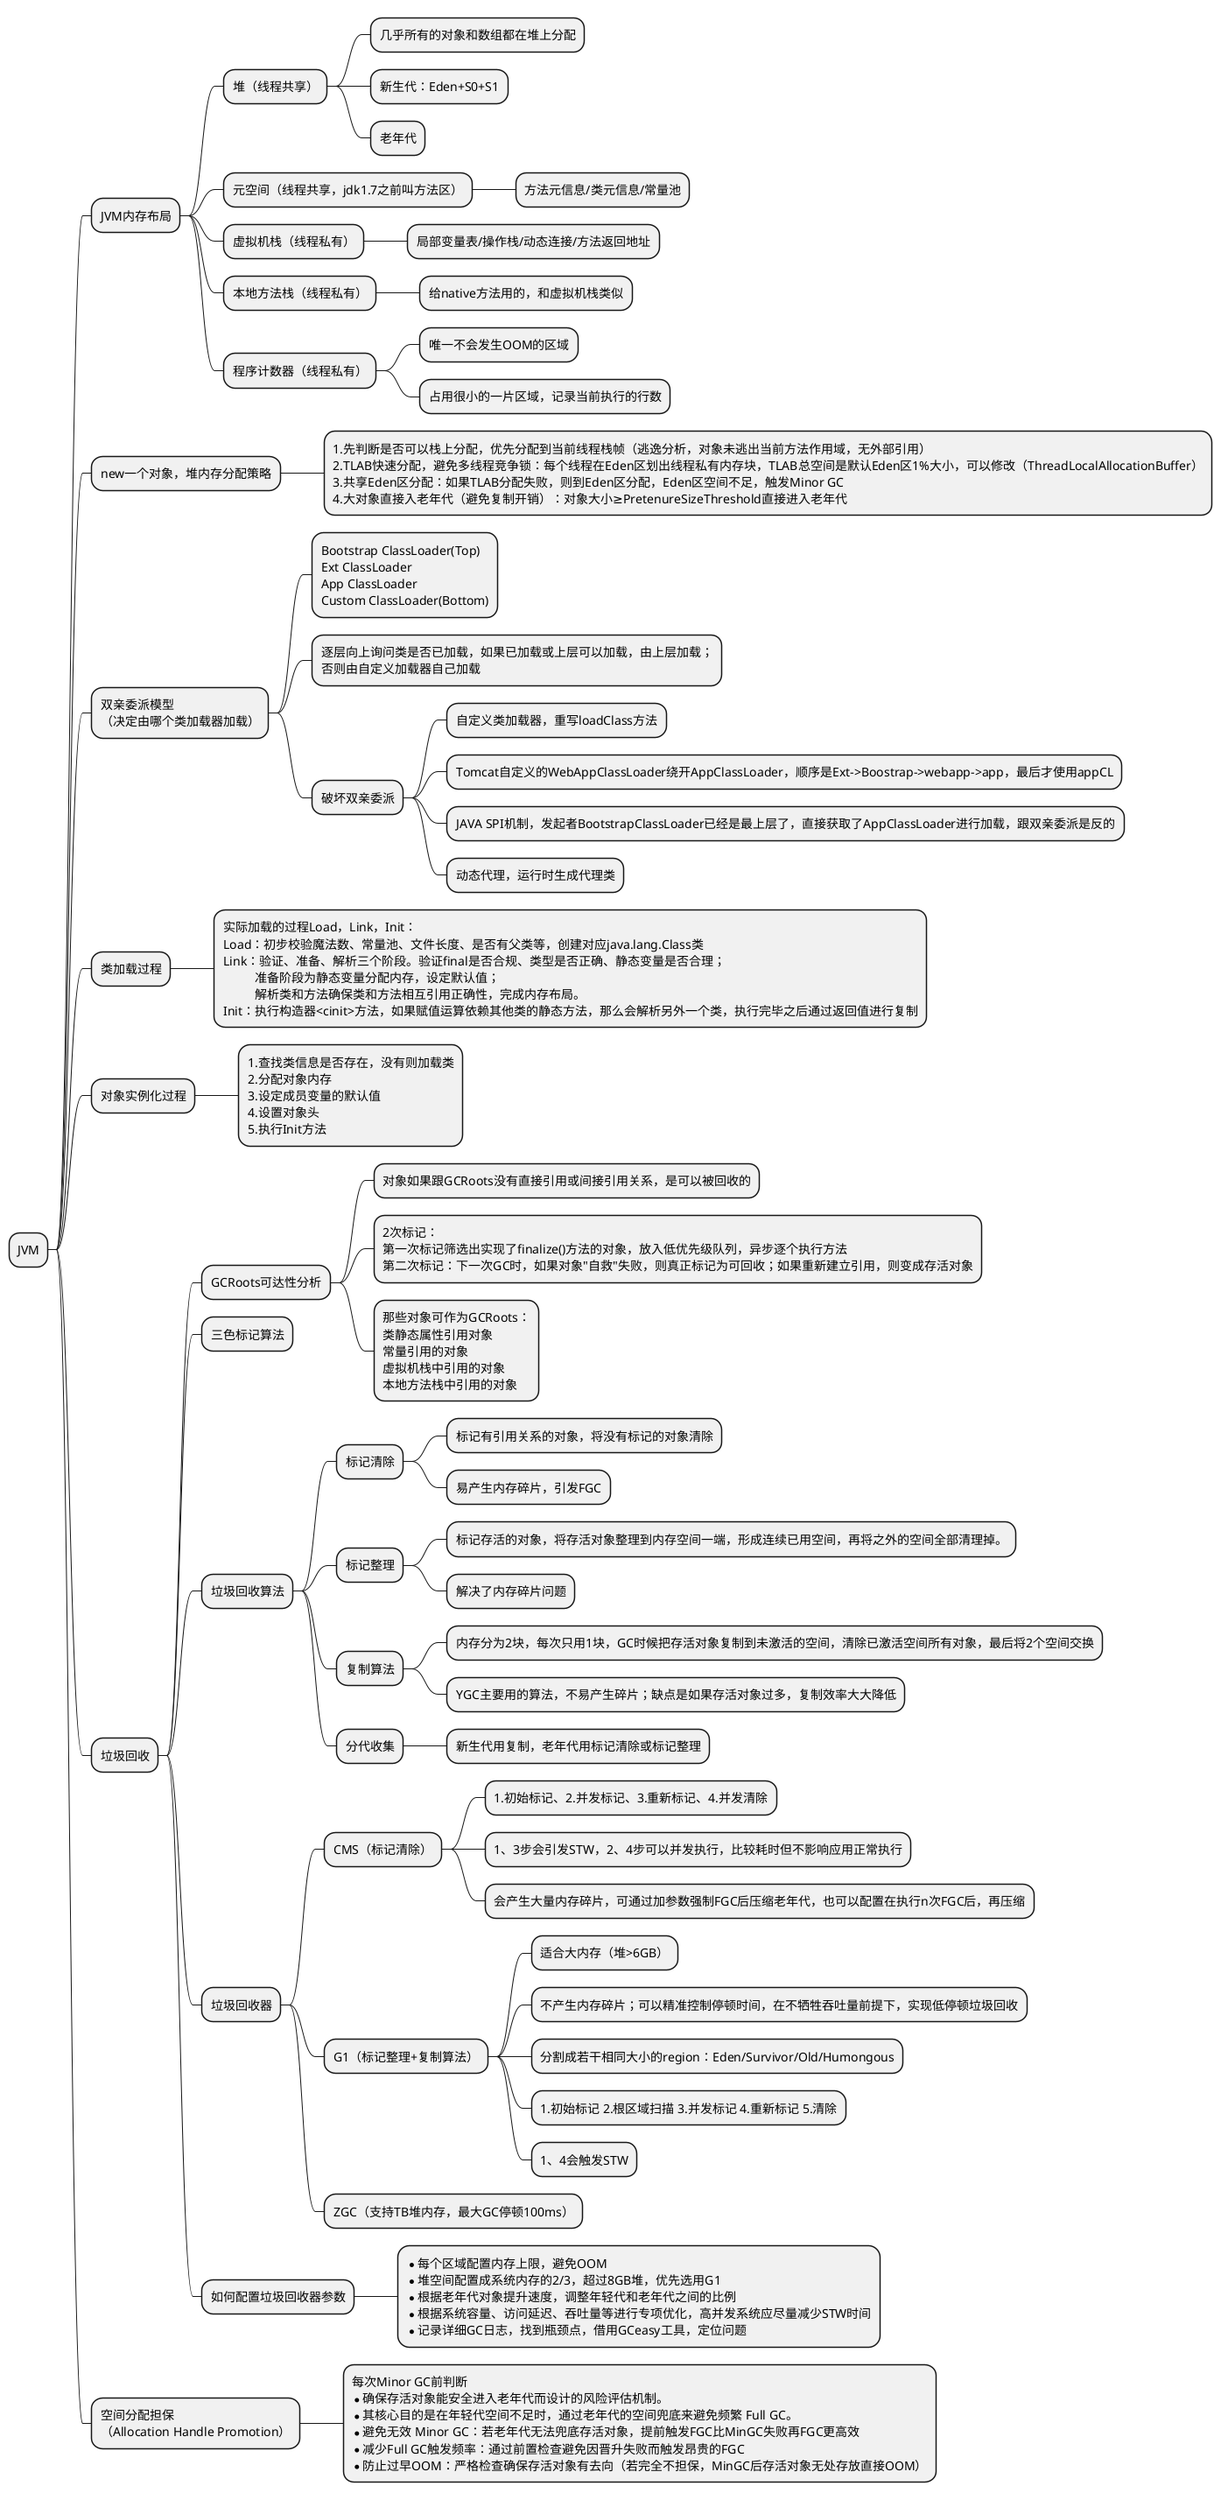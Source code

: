 @startmindmap
'https://plantuml.com/mindmap-diagram

* JVM
** JVM内存布局
*** 堆（线程共享）
**** 几乎所有的对象和数组都在堆上分配
**** 新生代：Eden+S0+S1
**** 老年代
*** 元空间（线程共享，jdk1.7之前叫方法区）
**** 方法元信息/类元信息/常量池
*** 虚拟机栈（线程私有）
**** 局部变量表/操作栈/动态连接/方法返回地址
*** 本地方法栈（线程私有）
**** 给native方法用的，和虚拟机栈类似
*** 程序计数器（线程私有）
**** 唯一不会发生OOM的区域
**** 占用很小的一片区域，记录当前执行的行数

** new一个对象，堆内存分配策略
***:1.先判断是否可以栈上分配，优先分配到当前线程栈帧（逃逸分析，对象未逃出当前方法作用域，无外部引用）
2.TLAB快速分配，避免多线程竞争锁：每个线程在Eden区划出线程私有内存块，TLAB总空间是默认Eden区1%大小，可以修改（ThreadLocalAllocationBuffer）
3.共享Eden区分配：如果TLAB分配失败，则到Eden区分配，Eden区空间不足，触发Minor GC
4.大对象直接入老年代（避免复制开销）：对象大小≥PretenureSizeThreshold直接进入老年代;

** 双亲委派模型\n（决定由哪个类加载器加载）
***:Bootstrap ClassLoader(Top)
Ext ClassLoader
App ClassLoader
Custom ClassLoader(Bottom);
***:逐层向上询问类是否已加载，如果已加载或上层可以加载，由上层加载；
否则由自定义加载器自己加载;
*** 破坏双亲委派
**** 自定义类加载器，重写loadClass方法
**** Tomcat自定义的WebAppClassLoader绕开AppClassLoader，顺序是Ext->Boostrap->webapp->app，最后才使用appCL
**** JAVA SPI机制，发起者BootstrapClassLoader已经是最上层了，直接获取了AppClassLoader进行加载，跟双亲委派是反的
**** 动态代理，运行时生成代理类

** 类加载过程
***:实际加载的过程Load，Link，Init：
Load：初步校验魔法数、常量池、文件长度、是否有父类等，创建对应java.lang.Class类
Link：验证、准备、解析三个阶段。验证final是否合规、类型是否正确、静态变量是否合理；
          准备阶段为静态变量分配内存，设定默认值；
          解析类和方法确保类和方法相互引用正确性，完成内存布局。
Init：执行构造器<cinit>方法，如果赋值运算依赖其他类的静态方法，那么会解析另外一个类，执行完毕之后通过返回值进行复制;




** 对象实例化过程
***:1.查找类信息是否存在，没有则加载类
2.分配对象内存
3.设定成员变量的默认值
4.设置对象头
5.执行Init方法;

** 垃圾回收
*** GCRoots可达性分析
**** 对象如果跟GCRoots没有直接引用或间接引用关系，是可以被回收的
****:2次标记：
第一次标记筛选出实现了finalize()方法的对象，放入低优先级队列，异步逐个执行方法
第二次标记：下一次GC时，如果对象"自救"失败，则真正标记为可回收；如果重新建立引用，则变成存活对象;
****:那些对象可作为GCRoots：
类静态属性引用对象
常量引用的对象
虚拟机栈中引用的对象
本地方法栈中引用的对象;
*** 三色标记算法
*** 垃圾回收算法
**** 标记清除
***** 标记有引用关系的对象，将没有标记的对象清除
***** 易产生内存碎片，引发FGC
**** 标记整理
***** 标记存活的对象，将存活对象整理到内存空间一端，形成连续已用空间，再将之外的空间全部清理掉。
***** 解决了内存碎片问题
**** 复制算法
***** 内存分为2块，每次只用1块，GC时候把存活对象复制到未激活的空间，清除已激活空间所有对象，最后将2个空间交换
***** YGC主要用的算法，不易产生碎片；缺点是如果存活对象过多，复制效率大大降低
**** 分代收集
***** 新生代用复制，老年代用标记清除或标记整理

*** 垃圾回收器
**** CMS（标记清除）
***** 1.初始标记、2.并发标记、3.重新标记、4.并发清除
***** 1、3步会引发STW，2、4步可以并发执行，比较耗时但不影响应用正常执行
***** 会产生大量内存碎片，可通过加参数强制FGC后压缩老年代，也可以配置在执行n次FGC后，再压缩
**** G1（标记整理+复制算法）
***** 适合大内存（堆>6GB）
***** 不产生内存碎片；可以精准控制停顿时间，在不牺牲吞吐量前提下，实现低停顿垃圾回收
***** 分割成若干相同大小的region：Eden/Survivor/Old/Humongous
***** 1.初始标记 2.根区域扫描 3.并发标记 4.重新标记 5.清除
***** 1、4会触发STW
**** ZGC（支持TB堆内存，最大GC停顿100ms）

*** 如何配置垃圾回收器参数
****:*每个区域配置内存上限，避免OOM
* 堆空间配置成系统内存的2/3，超过8GB堆，优先选用G1
* 根据老年代对象提升速度，调整年轻代和老年代之间的比例
* 根据系统容量、访问延迟、吞吐量等进行专项优化，高并发系统应尽量减少STW时间
* 记录详细GC日志，找到瓶颈点，借用GCeasy工具，定位问题;







** 空间分配担保\n（Allocation Handle Promotion）
***:每次Minor GC前判断
*确保存活对象能安全进入老年代而设计的风险评估机制。
*其核心目的是在年轻代空间不足时，通过老年代的空间兜底来避免频繁 Full GC。
*避免无效 Minor GC：若老年代无法兜底存活对象，提前触发FGC比MinGC失败再FGC更高效
*减少Full GC触发频率：通过前置检查避免因晋升失败而触发昂贵的FGC
*防止过早OOM：严格检查确保存活对象有去向（若完全不担保，MinGC后存活对象无处存放直接OOM）;
@endmindmap
